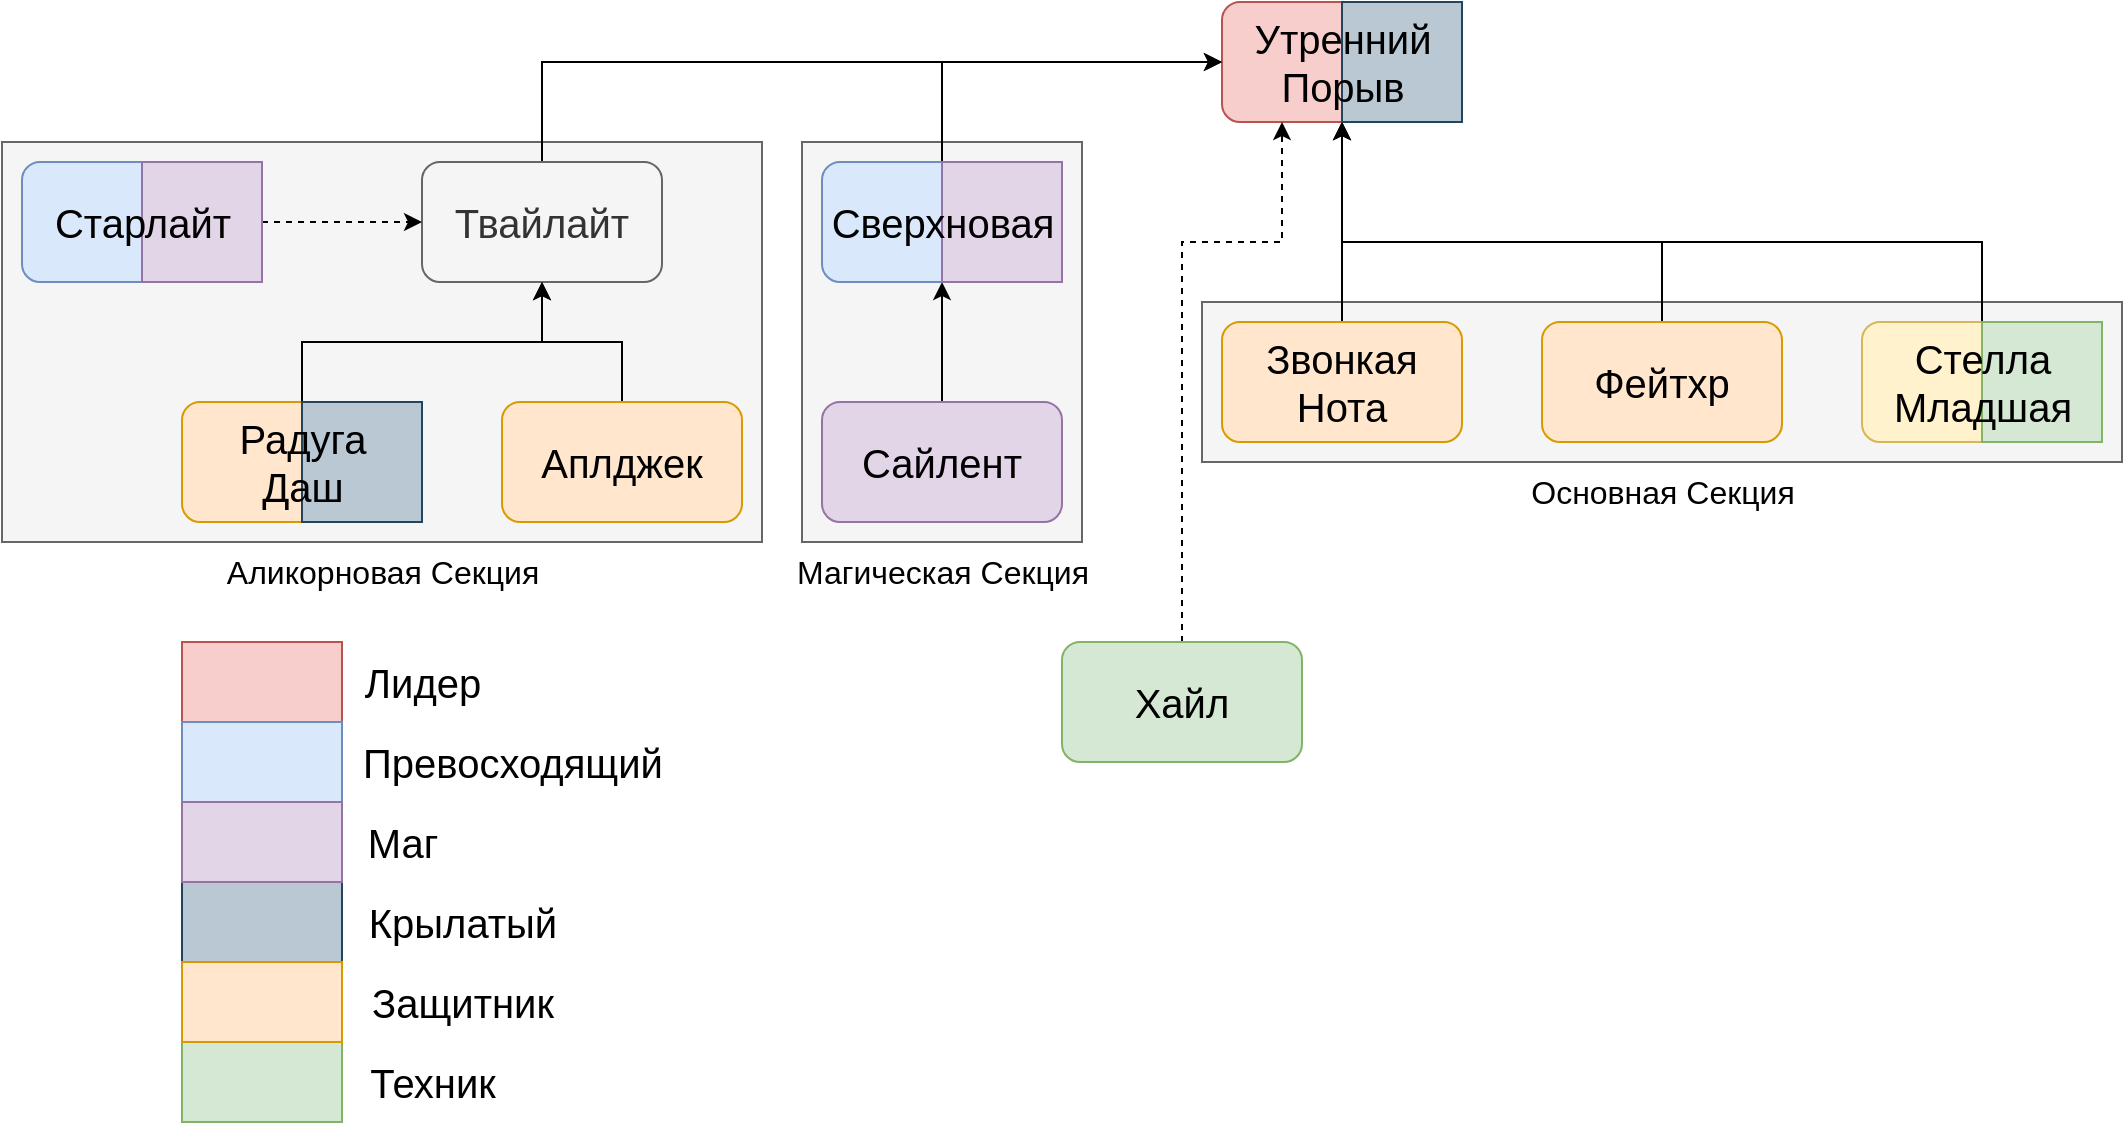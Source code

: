 <mxfile version="20.2.3" type="device"><diagram id="yV1F3ALSILGH_zNSatib" name="Сторінка-1"><mxGraphModel dx="2565" dy="1198" grid="1" gridSize="10" guides="1" tooltips="1" connect="1" arrows="1" fold="1" page="1" pageScale="1" pageWidth="827" pageHeight="1169" math="0" shadow="0"><root><mxCell id="0"/><mxCell id="1" parent="0"/><mxCell id="HiiEjxlQddjacepY1dE6-4" value="" style="rounded=0;whiteSpace=wrap;html=1;fillColor=#f5f5f5;fontColor=#333333;strokeColor=#666666;" vertex="1" parent="1"><mxGeometry x="550" y="230" width="460" height="80" as="geometry"/></mxCell><mxCell id="HiiEjxlQddjacepY1dE6-3" value="" style="rounded=0;whiteSpace=wrap;html=1;fillColor=#f5f5f5;fontColor=#333333;strokeColor=#666666;" vertex="1" parent="1"><mxGeometry x="-50" y="150" width="380" height="200" as="geometry"/></mxCell><mxCell id="HiiEjxlQddjacepY1dE6-1" value="" style="rounded=0;whiteSpace=wrap;html=1;fillColor=#f5f5f5;fontColor=#333333;strokeColor=#666666;" vertex="1" parent="1"><mxGeometry x="350" y="150" width="140" height="200" as="geometry"/></mxCell><mxCell id="jLySyfkFRM8SBZdVbJ8L-1" value="" style="rounded=1;whiteSpace=wrap;html=1;fillColor=#f8cecc;strokeColor=#b85450;fontSize=20;" parent="1" vertex="1"><mxGeometry x="560" y="80" width="120" height="60" as="geometry"/></mxCell><mxCell id="jLySyfkFRM8SBZdVbJ8L-6" style="edgeStyle=orthogonalEdgeStyle;rounded=0;orthogonalLoop=1;jettySize=auto;html=1;entryX=0;entryY=0.5;entryDx=0;entryDy=0;fontSize=20;" parent="1" source="jLySyfkFRM8SBZdVbJ8L-2" target="jLySyfkFRM8SBZdVbJ8L-1" edge="1"><mxGeometry relative="1" as="geometry"><Array as="points"><mxPoint x="220" y="110"/></Array></mxGeometry></mxCell><mxCell id="jLySyfkFRM8SBZdVbJ8L-2" value="&lt;font style=&quot;font-size: 20px;&quot;&gt;Твайлайт&lt;/font&gt;" style="rounded=1;whiteSpace=wrap;html=1;fontSize=20;fillColor=#f5f5f5;fontColor=#333333;strokeColor=#666666;" parent="1" vertex="1"><mxGeometry x="160" y="160" width="120" height="60" as="geometry"/></mxCell><mxCell id="jLySyfkFRM8SBZdVbJ8L-7" style="edgeStyle=orthogonalEdgeStyle;rounded=0;orthogonalLoop=1;jettySize=auto;html=1;entryX=0;entryY=0.5;entryDx=0;entryDy=0;fontSize=20;" parent="1" source="jLySyfkFRM8SBZdVbJ8L-3" target="jLySyfkFRM8SBZdVbJ8L-1" edge="1"><mxGeometry relative="1" as="geometry"><Array as="points"><mxPoint x="420" y="110"/></Array></mxGeometry></mxCell><mxCell id="jLySyfkFRM8SBZdVbJ8L-3" value="" style="rounded=1;whiteSpace=wrap;html=1;fillColor=#dae8fc;strokeColor=#6c8ebf;fontSize=20;" parent="1" vertex="1"><mxGeometry x="360" y="160" width="120" height="60" as="geometry"/></mxCell><mxCell id="jLySyfkFRM8SBZdVbJ8L-5" style="edgeStyle=orthogonalEdgeStyle;rounded=0;orthogonalLoop=1;jettySize=auto;html=1;fontSize=20;dashed=1;" parent="1" source="jLySyfkFRM8SBZdVbJ8L-4" target="jLySyfkFRM8SBZdVbJ8L-2" edge="1"><mxGeometry relative="1" as="geometry"/></mxCell><mxCell id="jLySyfkFRM8SBZdVbJ8L-4" value="" style="rounded=1;whiteSpace=wrap;html=1;fillColor=#dae8fc;strokeColor=#6c8ebf;fontSize=20;" parent="1" vertex="1"><mxGeometry x="-40" y="160" width="120" height="60" as="geometry"/></mxCell><mxCell id="jLySyfkFRM8SBZdVbJ8L-16" style="edgeStyle=orthogonalEdgeStyle;rounded=0;orthogonalLoop=1;jettySize=auto;html=1;fontSize=20;" parent="1" source="jLySyfkFRM8SBZdVbJ8L-8" target="jLySyfkFRM8SBZdVbJ8L-2" edge="1"><mxGeometry relative="1" as="geometry"/></mxCell><mxCell id="jLySyfkFRM8SBZdVbJ8L-8" value="" style="rounded=1;whiteSpace=wrap;html=1;fontSize=20;fillColor=#ffe6cc;strokeColor=#d79b00;" parent="1" vertex="1"><mxGeometry x="40" y="280" width="120" height="60" as="geometry"/></mxCell><mxCell id="jLySyfkFRM8SBZdVbJ8L-15" style="edgeStyle=orthogonalEdgeStyle;rounded=0;orthogonalLoop=1;jettySize=auto;html=1;fontSize=20;" parent="1" source="jLySyfkFRM8SBZdVbJ8L-9" target="jLySyfkFRM8SBZdVbJ8L-2" edge="1"><mxGeometry relative="1" as="geometry"/></mxCell><mxCell id="jLySyfkFRM8SBZdVbJ8L-9" value="Аплджек" style="rounded=1;whiteSpace=wrap;html=1;fontSize=20;fillColor=#ffe6cc;strokeColor=#d79b00;" parent="1" vertex="1"><mxGeometry x="200" y="280" width="120" height="60" as="geometry"/></mxCell><mxCell id="jLySyfkFRM8SBZdVbJ8L-14" style="edgeStyle=orthogonalEdgeStyle;rounded=0;orthogonalLoop=1;jettySize=auto;html=1;fontSize=20;" parent="1" source="jLySyfkFRM8SBZdVbJ8L-10" target="jLySyfkFRM8SBZdVbJ8L-3" edge="1"><mxGeometry relative="1" as="geometry"/></mxCell><mxCell id="jLySyfkFRM8SBZdVbJ8L-10" value="Сайлент" style="rounded=1;whiteSpace=wrap;html=1;fontSize=20;fillColor=#e1d5e7;strokeColor=#9673a6;" parent="1" vertex="1"><mxGeometry x="360" y="280" width="120" height="60" as="geometry"/></mxCell><mxCell id="jLySyfkFRM8SBZdVbJ8L-17" style="edgeStyle=orthogonalEdgeStyle;rounded=0;orthogonalLoop=1;jettySize=auto;html=1;fontSize=20;" parent="1" source="jLySyfkFRM8SBZdVbJ8L-11" target="jLySyfkFRM8SBZdVbJ8L-1" edge="1"><mxGeometry relative="1" as="geometry"/></mxCell><mxCell id="jLySyfkFRM8SBZdVbJ8L-11" value="Звонкая Нота" style="rounded=1;whiteSpace=wrap;html=1;fontSize=20;fillColor=#ffe6cc;strokeColor=#d79b00;" parent="1" vertex="1"><mxGeometry x="560" y="240" width="120" height="60" as="geometry"/></mxCell><mxCell id="jLySyfkFRM8SBZdVbJ8L-18" style="edgeStyle=orthogonalEdgeStyle;rounded=0;orthogonalLoop=1;jettySize=auto;html=1;fontSize=20;" parent="1" source="jLySyfkFRM8SBZdVbJ8L-12" target="jLySyfkFRM8SBZdVbJ8L-1" edge="1"><mxGeometry relative="1" as="geometry"><Array as="points"><mxPoint x="780" y="200"/><mxPoint x="620" y="200"/></Array></mxGeometry></mxCell><mxCell id="jLySyfkFRM8SBZdVbJ8L-12" value="Фейтхр" style="rounded=1;whiteSpace=wrap;html=1;fontSize=20;fillColor=#ffe6cc;strokeColor=#d79b00;" parent="1" vertex="1"><mxGeometry x="720" y="240" width="120" height="60" as="geometry"/></mxCell><mxCell id="jLySyfkFRM8SBZdVbJ8L-20" style="edgeStyle=orthogonalEdgeStyle;rounded=0;orthogonalLoop=1;jettySize=auto;html=1;fontSize=20;" parent="1" source="jLySyfkFRM8SBZdVbJ8L-19" target="jLySyfkFRM8SBZdVbJ8L-1" edge="1"><mxGeometry relative="1" as="geometry"><Array as="points"><mxPoint x="940" y="200"/><mxPoint x="620" y="200"/></Array></mxGeometry></mxCell><mxCell id="jLySyfkFRM8SBZdVbJ8L-19" value="" style="rounded=1;whiteSpace=wrap;html=1;fontSize=20;fillColor=#fff2cc;strokeColor=#d6b656;gradientDirection=east;" parent="1" vertex="1"><mxGeometry x="880" y="240" width="120" height="60" as="geometry"/></mxCell><mxCell id="jLySyfkFRM8SBZdVbJ8L-22" style="edgeStyle=orthogonalEdgeStyle;rounded=0;orthogonalLoop=1;jettySize=auto;html=1;fontSize=20;dashed=1;" parent="1" source="jLySyfkFRM8SBZdVbJ8L-21" target="jLySyfkFRM8SBZdVbJ8L-1" edge="1"><mxGeometry relative="1" as="geometry"><Array as="points"><mxPoint x="540" y="200"/><mxPoint x="590" y="200"/></Array></mxGeometry></mxCell><mxCell id="jLySyfkFRM8SBZdVbJ8L-21" value="Хайл" style="rounded=1;whiteSpace=wrap;html=1;fontSize=20;fillColor=#d5e8d4;strokeColor=#82b366;" parent="1" vertex="1"><mxGeometry x="480" y="400" width="120" height="60" as="geometry"/></mxCell><mxCell id="jLySyfkFRM8SBZdVbJ8L-23" value="" style="rounded=0;whiteSpace=wrap;html=1;fontSize=20;fillColor=#f8cecc;strokeColor=#b85450;" parent="1" vertex="1"><mxGeometry x="40" y="400" width="80" height="40" as="geometry"/></mxCell><mxCell id="jLySyfkFRM8SBZdVbJ8L-24" value="Лидер" style="text;html=1;align=center;verticalAlign=middle;resizable=0;points=[];autosize=1;strokeColor=none;fillColor=none;fontSize=20;" parent="1" vertex="1"><mxGeometry x="120" y="400" width="80" height="40" as="geometry"/></mxCell><mxCell id="jLySyfkFRM8SBZdVbJ8L-25" value="" style="rounded=0;whiteSpace=wrap;html=1;fontSize=20;fillColor=#dae8fc;strokeColor=#6c8ebf;" parent="1" vertex="1"><mxGeometry x="40" y="440" width="80" height="40" as="geometry"/></mxCell><mxCell id="jLySyfkFRM8SBZdVbJ8L-26" value="Превосходящий" style="text;html=1;align=center;verticalAlign=middle;resizable=0;points=[];autosize=1;strokeColor=none;fillColor=none;fontSize=20;" parent="1" vertex="1"><mxGeometry x="120" y="440" width="170" height="40" as="geometry"/></mxCell><mxCell id="jLySyfkFRM8SBZdVbJ8L-29" value="" style="rounded=0;whiteSpace=wrap;html=1;fontSize=20;fillColor=#bac8d3;strokeColor=#23445d;" parent="1" vertex="1"><mxGeometry x="40" y="520" width="80" height="40" as="geometry"/></mxCell><mxCell id="jLySyfkFRM8SBZdVbJ8L-30" value="Защитник" style="text;html=1;align=center;verticalAlign=middle;resizable=0;points=[];autosize=1;strokeColor=none;fillColor=none;fontSize=20;" parent="1" vertex="1"><mxGeometry x="125" y="560" width="110" height="40" as="geometry"/></mxCell><mxCell id="jLySyfkFRM8SBZdVbJ8L-31" value="" style="rounded=0;whiteSpace=wrap;html=1;fontSize=20;fillColor=#d5e8d4;strokeColor=#82b366;" parent="1" vertex="1"><mxGeometry x="40" y="600" width="80" height="40" as="geometry"/></mxCell><mxCell id="jLySyfkFRM8SBZdVbJ8L-32" value="Техник" style="text;html=1;align=center;verticalAlign=middle;resizable=0;points=[];autosize=1;strokeColor=none;fillColor=none;fontSize=20;" parent="1" vertex="1"><mxGeometry x="120" y="600" width="90" height="40" as="geometry"/></mxCell><mxCell id="jLySyfkFRM8SBZdVbJ8L-34" value="" style="rounded=0;whiteSpace=wrap;html=1;fontSize=20;gradientDirection=north;fillColor=#d5e8d4;strokeColor=#82b366;" parent="1" vertex="1"><mxGeometry x="940" y="240" width="60" height="60" as="geometry"/></mxCell><mxCell id="jLySyfkFRM8SBZdVbJ8L-35" value="Стелла&lt;br&gt;Младшая" style="text;html=1;align=center;verticalAlign=middle;resizable=0;points=[];autosize=1;strokeColor=none;fillColor=none;fontSize=20;" parent="1" vertex="1"><mxGeometry x="885" y="240" width="110" height="60" as="geometry"/></mxCell><mxCell id="jLySyfkFRM8SBZdVbJ8L-40" value="" style="rounded=0;whiteSpace=wrap;html=1;fontSize=20;fillColor=#e1d5e7;strokeColor=#9673a6;" parent="1" vertex="1"><mxGeometry x="40" y="480" width="80" height="40" as="geometry"/></mxCell><mxCell id="jLySyfkFRM8SBZdVbJ8L-41" value="Маг" style="text;html=1;align=center;verticalAlign=middle;resizable=0;points=[];autosize=1;strokeColor=none;fillColor=none;fontSize=20;" parent="1" vertex="1"><mxGeometry x="120" y="480" width="60" height="40" as="geometry"/></mxCell><mxCell id="jLySyfkFRM8SBZdVbJ8L-42" value="" style="rounded=0;whiteSpace=wrap;html=1;fontSize=20;gradientDirection=north;fillColor=#e1d5e7;strokeColor=#9673a6;" parent="1" vertex="1"><mxGeometry x="420" y="160" width="60" height="60" as="geometry"/></mxCell><mxCell id="jLySyfkFRM8SBZdVbJ8L-43" value="" style="rounded=0;whiteSpace=wrap;html=1;fontSize=20;fillColor=#ffe6cc;strokeColor=#d79b00;" parent="1" vertex="1"><mxGeometry x="40" y="560" width="80" height="40" as="geometry"/></mxCell><mxCell id="jLySyfkFRM8SBZdVbJ8L-44" value="Крылатый" style="text;html=1;align=center;verticalAlign=middle;resizable=0;points=[];autosize=1;strokeColor=none;fillColor=none;fontSize=20;" parent="1" vertex="1"><mxGeometry x="120" y="520" width="120" height="40" as="geometry"/></mxCell><mxCell id="jLySyfkFRM8SBZdVbJ8L-45" value="" style="rounded=0;whiteSpace=wrap;html=1;fontSize=20;fillColor=#bac8d3;strokeColor=#23445d;" parent="1" vertex="1"><mxGeometry x="100" y="280" width="60" height="60" as="geometry"/></mxCell><mxCell id="jLySyfkFRM8SBZdVbJ8L-46" value="" style="rounded=0;whiteSpace=wrap;html=1;fontSize=20;fillColor=#bac8d3;strokeColor=#23445d;" parent="1" vertex="1"><mxGeometry x="620" y="80" width="60" height="60" as="geometry"/></mxCell><mxCell id="jLySyfkFRM8SBZdVbJ8L-47" value="Радуга&lt;br&gt;Даш" style="text;html=1;align=center;verticalAlign=middle;resizable=0;points=[];autosize=1;strokeColor=none;fillColor=none;fontSize=20;" parent="1" vertex="1"><mxGeometry x="55" y="280" width="90" height="60" as="geometry"/></mxCell><mxCell id="jLySyfkFRM8SBZdVbJ8L-48" value="Утренний&lt;br&gt;Порыв" style="text;html=1;align=center;verticalAlign=middle;resizable=0;points=[];autosize=1;strokeColor=none;fillColor=none;fontSize=20;" parent="1" vertex="1"><mxGeometry x="565" y="80" width="110" height="60" as="geometry"/></mxCell><mxCell id="jLySyfkFRM8SBZdVbJ8L-49" value="Сверхновая" style="text;html=1;align=center;verticalAlign=middle;resizable=0;points=[];autosize=1;strokeColor=none;fillColor=none;fontSize=20;" parent="1" vertex="1"><mxGeometry x="355" y="170" width="130" height="40" as="geometry"/></mxCell><mxCell id="jLySyfkFRM8SBZdVbJ8L-50" value="" style="rounded=0;whiteSpace=wrap;html=1;fontSize=20;gradientDirection=north;fillColor=#e1d5e7;strokeColor=#9673a6;" parent="1" vertex="1"><mxGeometry x="20" y="160" width="60" height="60" as="geometry"/></mxCell><mxCell id="jLySyfkFRM8SBZdVbJ8L-51" value="Старлайт" style="text;html=1;align=center;verticalAlign=middle;resizable=0;points=[];autosize=1;strokeColor=none;fillColor=none;fontSize=20;" parent="1" vertex="1"><mxGeometry x="-35" y="170" width="110" height="40" as="geometry"/></mxCell><mxCell id="HiiEjxlQddjacepY1dE6-5" value="Основная Секция" style="text;html=1;align=center;verticalAlign=middle;resizable=0;points=[];autosize=1;strokeColor=none;fillColor=none;fontSize=16;" vertex="1" parent="1"><mxGeometry x="700" y="310" width="160" height="30" as="geometry"/></mxCell><mxCell id="HiiEjxlQddjacepY1dE6-6" value="Магическая Секция" style="text;html=1;align=center;verticalAlign=middle;resizable=0;points=[];autosize=1;strokeColor=none;fillColor=none;fontSize=16;" vertex="1" parent="1"><mxGeometry x="335" y="350" width="170" height="30" as="geometry"/></mxCell><mxCell id="HiiEjxlQddjacepY1dE6-7" value="Аликорновая Секция" style="text;html=1;align=center;verticalAlign=middle;resizable=0;points=[];autosize=1;strokeColor=none;fillColor=none;fontSize=16;" vertex="1" parent="1"><mxGeometry x="50" y="350" width="180" height="30" as="geometry"/></mxCell></root></mxGraphModel></diagram></mxfile>